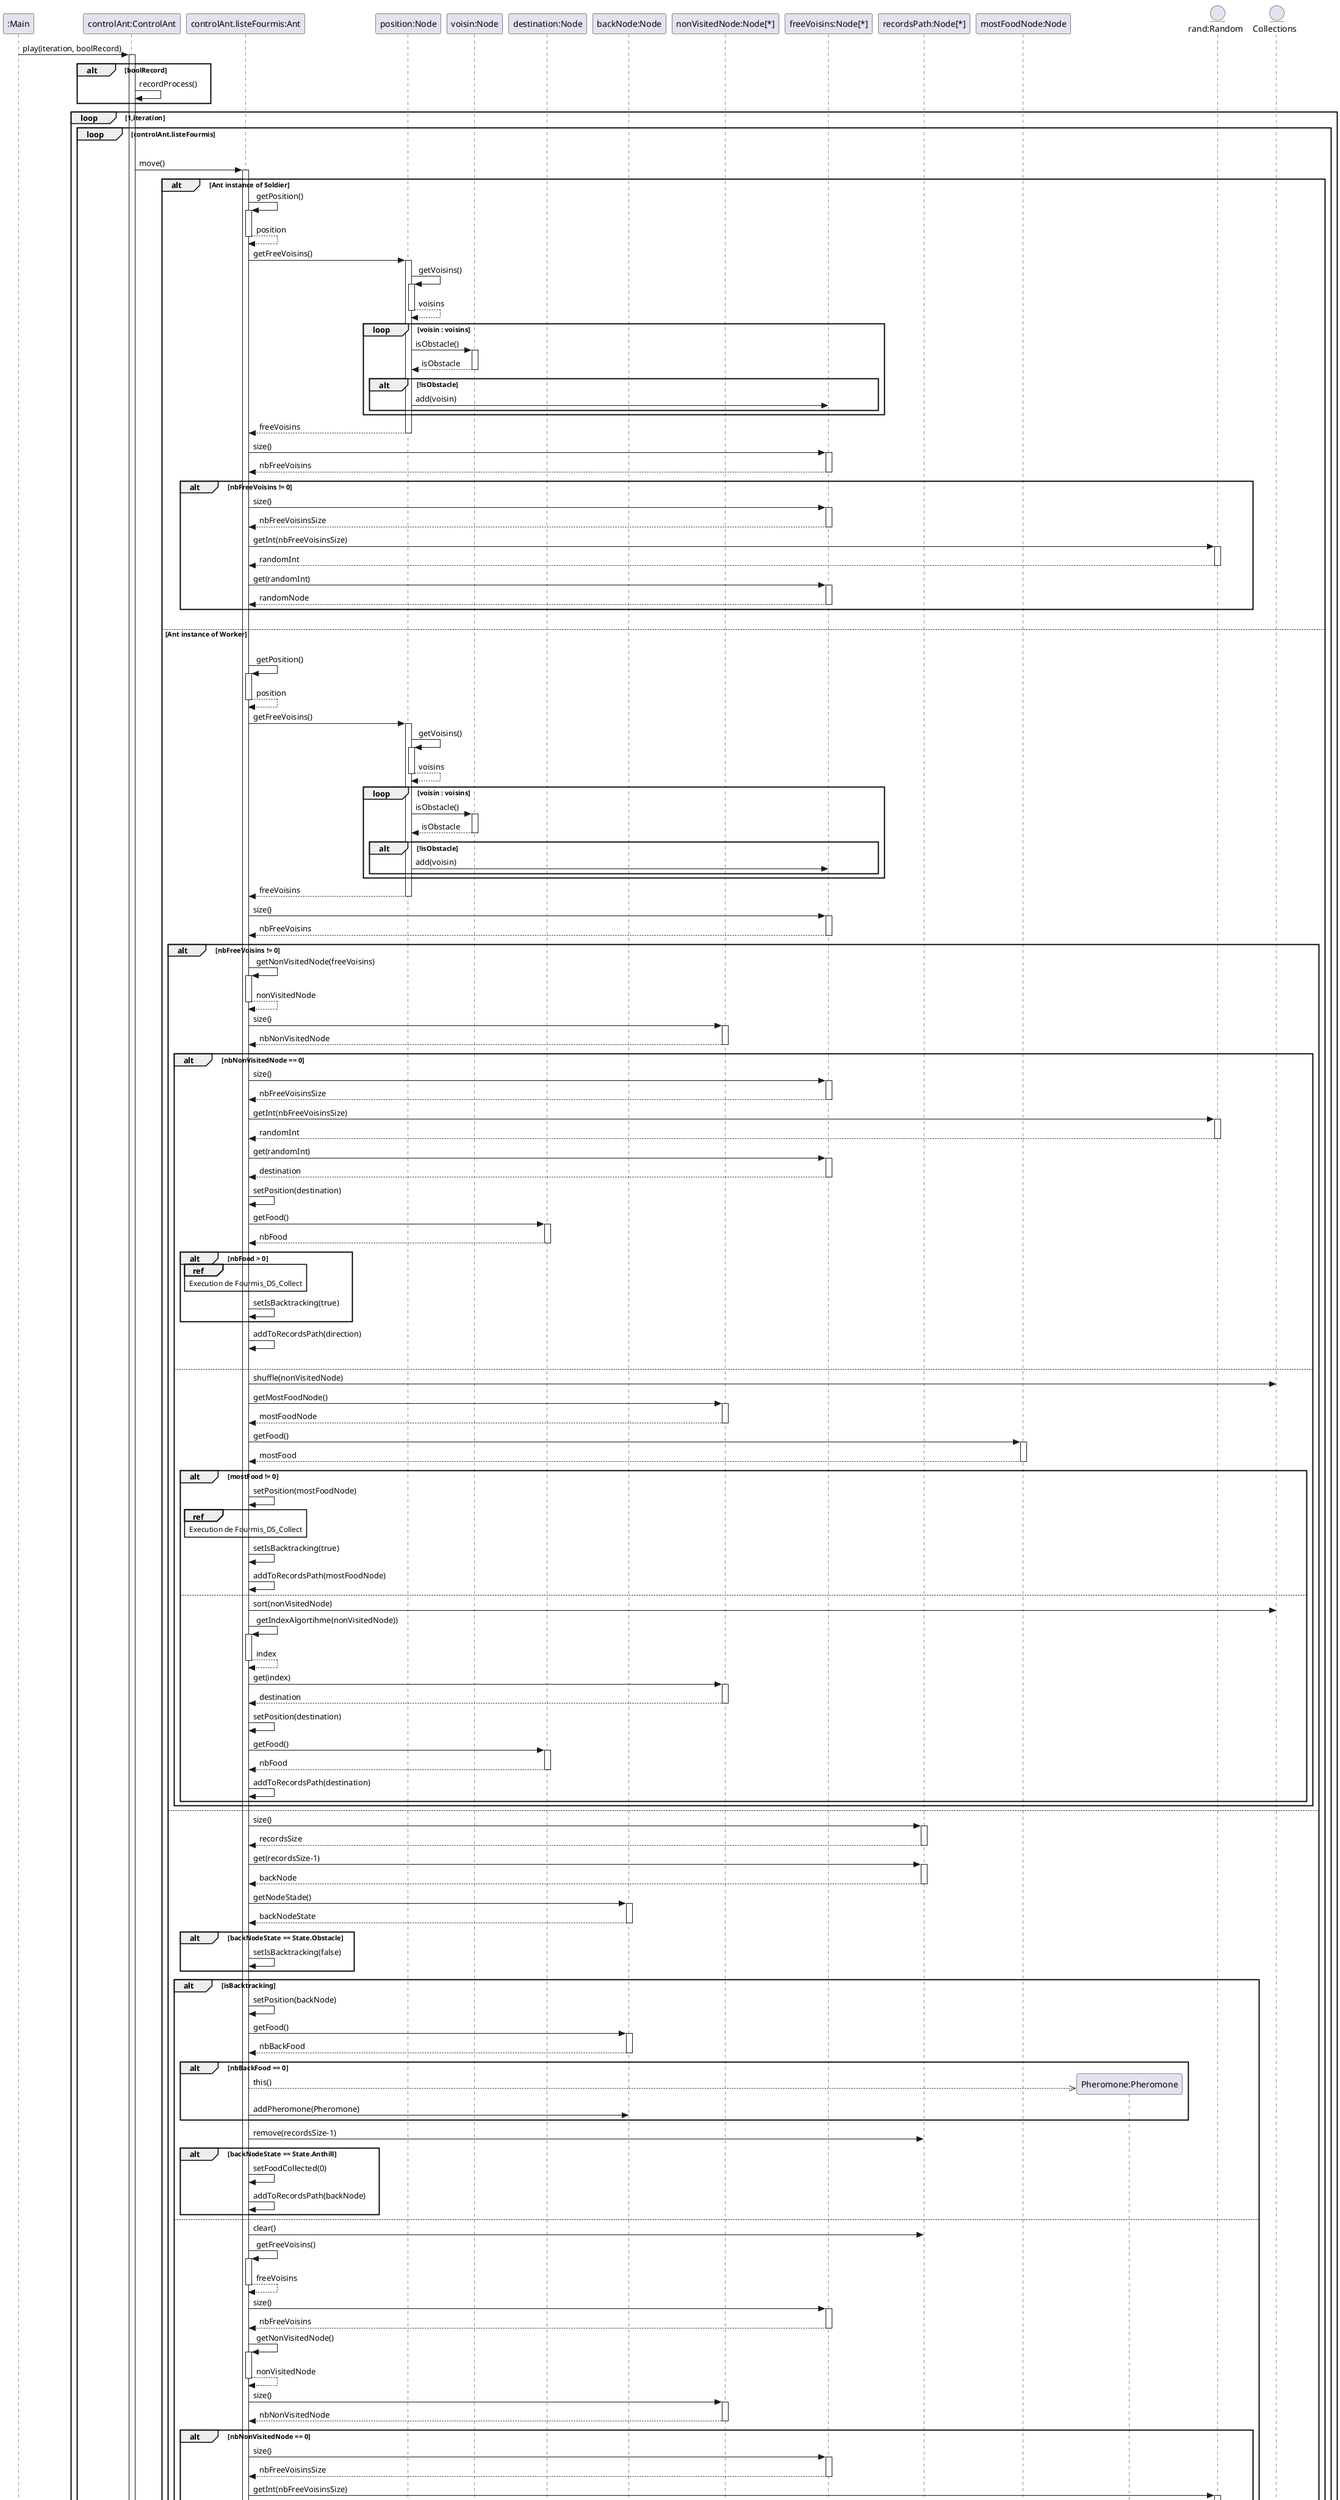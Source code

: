 @startuml
'https://plantuml.com/sequence-diagram
skinparam style strictuml
'autonumber
hide footbox

'title Méthode jouer()
participant ":Main" as main
participant "controlAnt:ControlAnt" as controlAnt
participant "controlAnt.listeFourmis:Ant" as ant
participant "position:Node" as position
participant "voisin:Node" as voisin
participant "destination:Node" as destination
participant "backNode:Node" as backNode
participant "nonVisitedNode:Node[*]" as nonVisitedNode
participant "freeVoisins:Node[*]" as freeVoisins
participant "recordsPath:Node[*]" as recordsPath
participant "mostFoodNode:Node" as mostFoodNode
participant "Pheromone:Pheromone" as pheromone
entity "rand:Random" as random
entity "Collections" as collections

'Pour le bitset.. prof a dit pas besoin
'participant ":Graphe" as graphe
'participant "bitPlay:BitSet[][]" as bitPlay
'participant "bitPlay[i][j]:BitSet" as bitSet

main -> controlAnt ++ : play(iteration, boolRecord)

    'Si le boolean est a true : enregistrement !
    alt boolRecord
                controlAnt -> controlAnt : recordProcess()
    end

    loop 1,iteration
        loop controlAnt.listeFourmis
        |||
            controlAnt -> ant ++ : move()
            alt Ant instance of Soldier

                ant -> ant  ++ : getPosition()
                return position

                ant -> position ++ : getFreeVoisins()
                    position -> position ++ : getVoisins()
                    return voisins
                    loop voisin : voisins

                    position -> voisin ++ : isObstacle()
                    return isObstacle

                        alt !isObstacle
                            position -> freeVoisins : add(voisin)
                        end
                    end
                return freeVoisins

                ant -> freeVoisins ++ : size()
                return nbFreeVoisins

                alt nbFreeVoisins != 0
                    'nextInt() en Java
                    ant -> freeVoisins ++: size()
                    return nbFreeVoisinsSize
                    ant -> random ++ : getInt(nbFreeVoisinsSize)
                    return randomInt

                    ant -> freeVoisins ++ : get(randomInt)
                    return randomNode
                end

            |||
            else Ant instance of Worker
            |||
                            ant -> ant  ++ : getPosition()
                            return position

                            ant -> position ++ : getFreeVoisins()
                                position -> position ++ : getVoisins()
                                return voisins
                                loop voisin : voisins

                                position -> voisin ++ : isObstacle()
                                return isObstacle

                                    alt !isObstacle
                                        position -> freeVoisins : add(voisin)
                                    end
                                end
                            return freeVoisins

                            ant -> freeVoisins ++ : size()
                            return nbFreeVoisins






                            alt nbFreeVoisins != 0

                                ant -> ant ++ : getNonVisitedNode(freeVoisins)
                                '!!!!!!!!!!!!!!!!!!!!!!!!!!!!!!!!!!!!!!!!!!!!!!
                                return nonVisitedNode

                                ant -> nonVisitedNode ++ : size()
                                return nbNonVisitedNode

                                alt nbNonVisitedNode == 0
                                    'nextInt() en Java
                                    ant -> freeVoisins ++: size()
                                    return nbFreeVoisinsSize
                                    ant -> random ++ : getInt(nbFreeVoisinsSize)
                                    return randomInt

                                    ant -> freeVoisins ++ : get(randomInt)
                                    return destination

                                    ant -> ant : setPosition(destination)

                                    ant -> destination ++ : getFood()
                                    return nbFood

                                    alt nbFood > 0
                                        ref over ant : Execution de Fourmis_DS_Collect
                                        ant -> ant : setIsBacktracking(true)
                                    'fin nbFood >0
                                    end
                                    ant -> ant : addToRecordsPath(direction)

                                |||
                                else
                                    ant -> collections : shuffle(nonVisitedNode)
                                    ant -> nonVisitedNode ++ : getMostFoodNode()
                                    return mostFoodNode
                                    ant -> mostFoodNode ++ : getFood()
                                    return mostFood

                                    alt mostFood != 0
                                        ant -> ant : setPosition(mostFoodNode)
                                        ref over ant : Execution de Fourmis_DS_Collect
                                        ant -> ant : setIsBacktracking(true)
                                        ant -> ant : addToRecordsPath(mostFoodNode)
                                    else
                                    'Fin mostFood != 0
                                    'C'est a dire qu'il n'y a aucun noeud
                                        ant -> collections : sort(nonVisitedNode)
                                        ant -> ant ++ : getIndexAlgortihme(nonVisitedNode))
                                        return index
                                        ant -> nonVisitedNode ++ : get(index)
                                        return destination
                                        ant -> ant : setPosition(destination)
                                        ant -> destination ++: getFood()
                                        return nbFood
                                        ant -> ant : addToRecordsPath(destination)
                                    end
                                end

                            'Lorsque l'ouvrière a de la nourriture
                            else
                                ant -> recordsPath ++: size()
                                return recordsSize
                                ant -> recordsPath ++ : get(recordsSize-1)
                                return backNode
                                ant -> backNode ++ : getNodeStade()
                                return backNodeState
                                alt backNodeState == State.Obstacle
                                    ant -> ant : setIsBacktracking(false)
                                end

                                alt isBacktracking
                                    ant -> ant : setPosition(backNode)
                                    ant -> backNode ++ : getFood()
                                    return nbBackFood
                                    alt nbBackFood == 0
                                        create pheromone
                                        ant -->> pheromone : this()
                                        ant -> backNode : addPheromone(Pheromone)
                                    end
                                    ant -> recordsPath : remove(recordsSize-1)

                                    alt backNodeState == State.Anthill
                                        ant -> ant : setFoodCollected(0)
                                        ant -> ant : addToRecordsPath(backNode)
                                    end
                                else
                                    ant -> recordsPath : clear()
                                    ant -> ant ++: getFreeVoisins()
                                    return freeVoisins
                                    ant -> freeVoisins ++ : size()
                                    return nbFreeVoisins

                                    ant -> ant ++ : getNonVisitedNode()
                                    return nonVisitedNode

                                    ant -> nonVisitedNode ++ : size()
                                    return nbNonVisitedNode



                                    alt nbNonVisitedNode == 0
                                        ant -> freeVoisins ++: size()
                                        return nbFreeVoisinsSize
                                        ant -> random ++ : getInt(nbFreeVoisinsSize)
                                        return randomInt
                                        ant -> freeVoisins ++ : get(randomInt)
                                        return randomNode
                                    else

                                    end
                                end
                            end


            deactivate ant
            end
        end

        alt boolRecord
            controlAnt -> controlAnt : recordProcess()
        end
    end
|||
    'controlFourmi -> graphe ++ : getHeight
    'return height
    'controlFourmi -> graphe ++ : getWidth
    'return width

    'create bitPlay
    'controlFourmi -->> bitPlay : instanciate(height, width)
        'loop height
            'loop width
                'create bitSet
                'controlFourmi -->> bitSet : instanciate(7)

                'controlFourmi -> graphe ++ : getNoeud(height,width)
                'return noeud
                'alt noeud.getNoeudState == STATE.ANTHILL
                    'controlFourmi -> bitSet : set(0,true)
                'end
                'alt noeud.getNoeudState == STATE.ANTHILL
                    'controlFourmi -> bitSet : set(0,true)
                'end
            'end
            'return bitPlay
        'end

deactivate controlAnt



@enduml